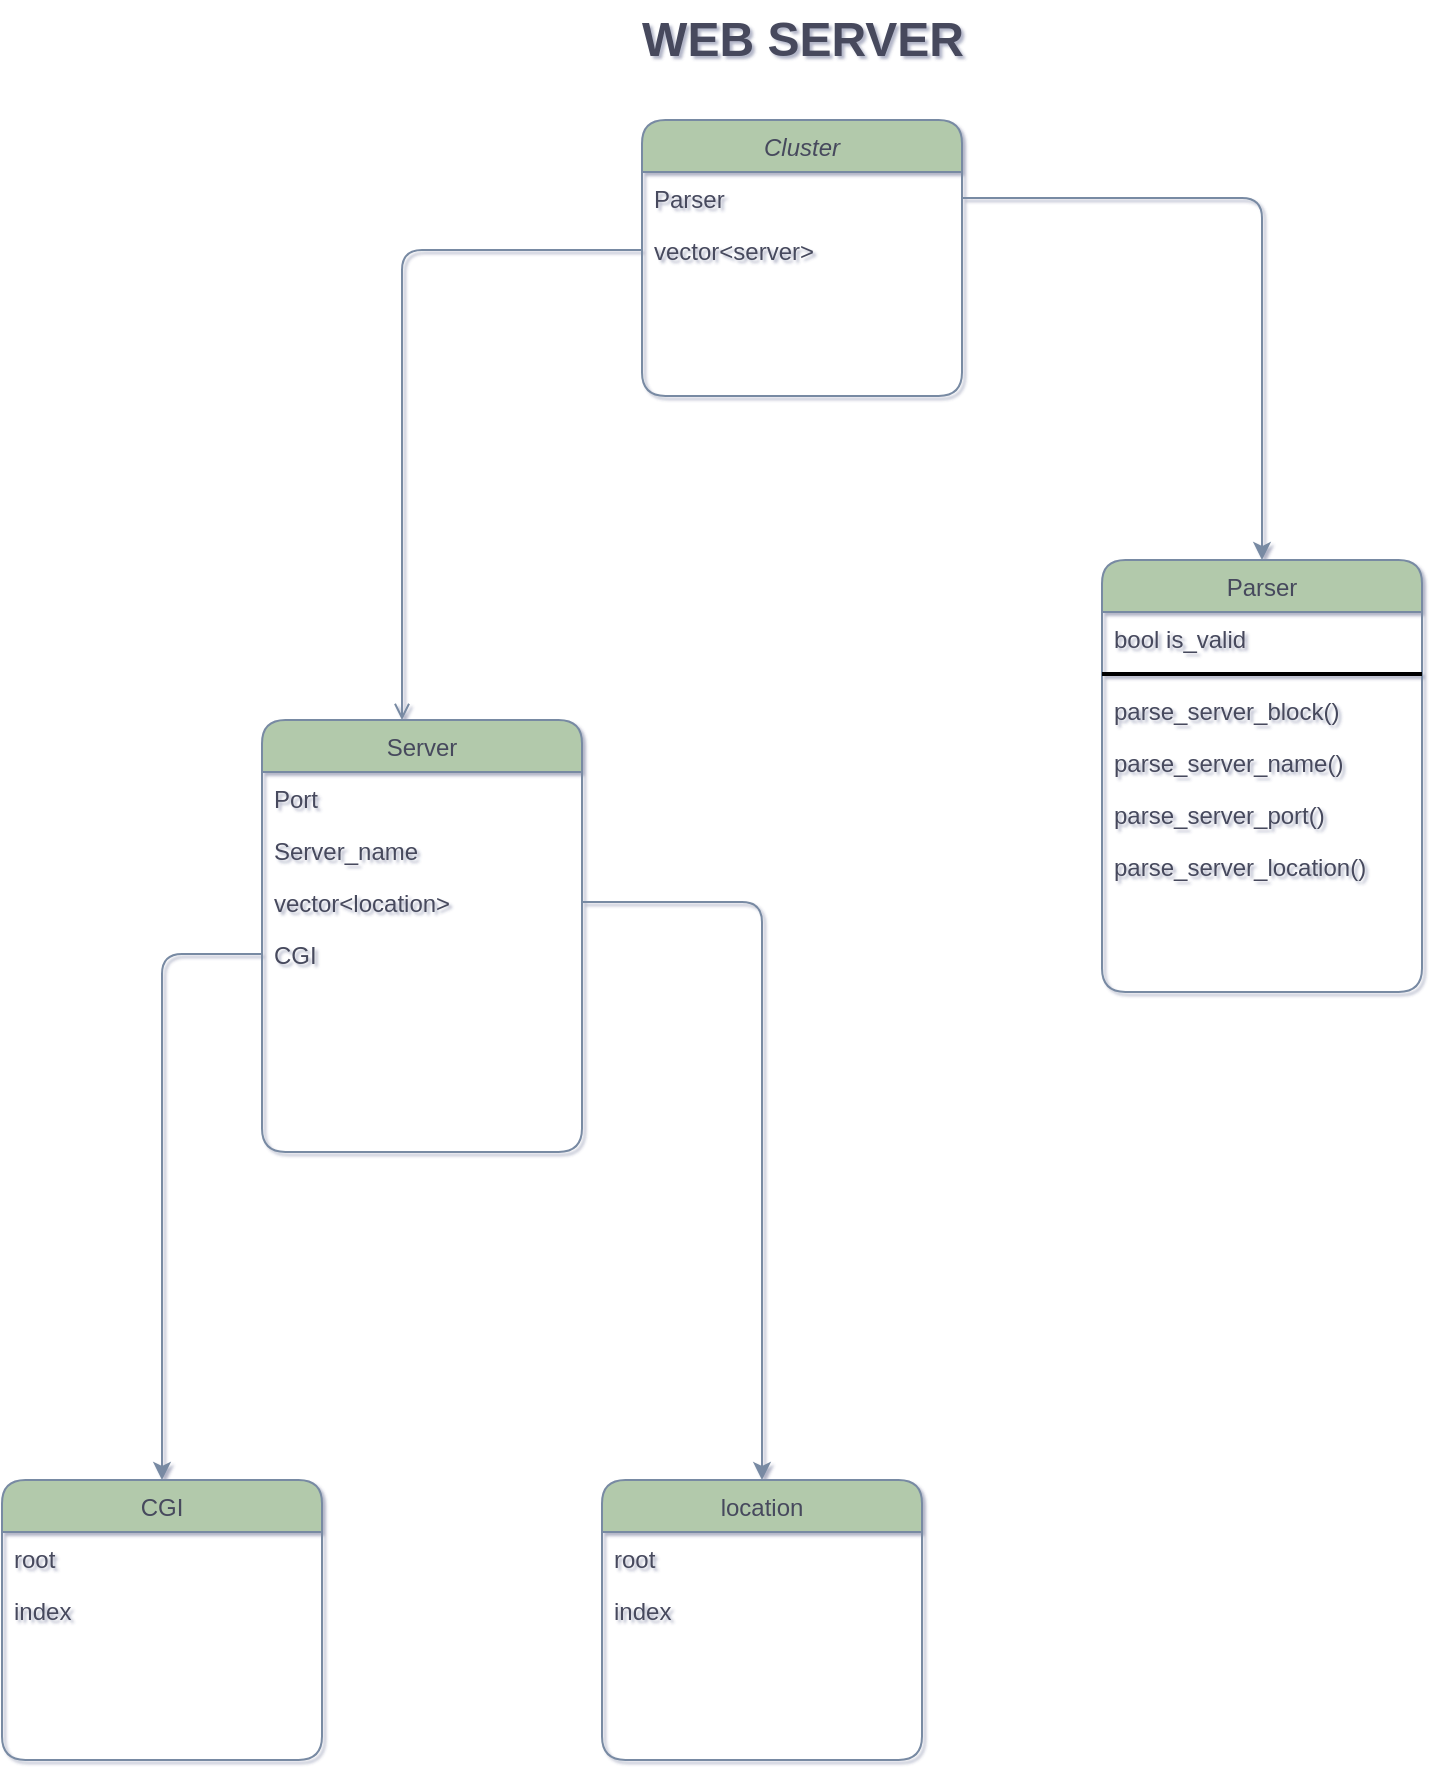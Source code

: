 <mxfile version="15.4.1" type="device"><diagram id="C5RBs43oDa-KdzZeNtuy" name="Page-1"><mxGraphModel dx="2066" dy="1186" grid="1" gridSize="10" guides="1" tooltips="1" connect="1" arrows="1" fold="1" page="1" pageScale="1" pageWidth="827" pageHeight="1169" math="0" shadow="1"><root><mxCell id="WIyWlLk6GJQsqaUBKTNV-0"/><mxCell id="WIyWlLk6GJQsqaUBKTNV-1" parent="WIyWlLk6GJQsqaUBKTNV-0"/><mxCell id="zkfFHV4jXpPFQw0GAbJ--0" value="Cluster" style="swimlane;fontStyle=2;align=center;verticalAlign=top;childLayout=stackLayout;horizontal=1;startSize=26;horizontalStack=0;resizeParent=1;resizeLast=0;collapsible=1;marginBottom=0;shadow=0;strokeWidth=1;fillColor=#B2C9AB;strokeColor=#788AA3;fontColor=#46495D;rounded=1;" parent="WIyWlLk6GJQsqaUBKTNV-1" vertex="1"><mxGeometry x="340" y="80" width="160" height="138" as="geometry"><mxRectangle x="340" y="80" width="160" height="26" as="alternateBounds"/></mxGeometry></mxCell><mxCell id="S_eWHvK3qat6fn0zsOvB-0" value="Parser" style="text;align=left;verticalAlign=top;spacingLeft=4;spacingRight=4;overflow=hidden;rotatable=0;points=[[0,0.5],[1,0.5]];portConstraint=eastwest;fontColor=#46495D;rounded=1;" vertex="1" parent="zkfFHV4jXpPFQw0GAbJ--0"><mxGeometry y="26" width="160" height="26" as="geometry"/></mxCell><mxCell id="S_eWHvK3qat6fn0zsOvB-1" value="vector&lt;server&gt;" style="text;align=left;verticalAlign=top;spacingLeft=4;spacingRight=4;overflow=hidden;rotatable=0;points=[[0,0.5],[1,0.5]];portConstraint=eastwest;fontColor=#46495D;rounded=1;" vertex="1" parent="zkfFHV4jXpPFQw0GAbJ--0"><mxGeometry y="52" width="160" height="26" as="geometry"/></mxCell><mxCell id="zkfFHV4jXpPFQw0GAbJ--13" value="location" style="swimlane;fontStyle=0;align=center;verticalAlign=top;childLayout=stackLayout;horizontal=1;startSize=26;horizontalStack=0;resizeParent=1;resizeLast=0;collapsible=1;marginBottom=0;shadow=0;strokeWidth=1;fillColor=#B2C9AB;strokeColor=#788AA3;fontColor=#46495D;rounded=1;" parent="WIyWlLk6GJQsqaUBKTNV-1" vertex="1"><mxGeometry x="320" y="760" width="160" height="140" as="geometry"><mxRectangle x="340" y="380" width="170" height="26" as="alternateBounds"/></mxGeometry></mxCell><mxCell id="zkfFHV4jXpPFQw0GAbJ--14" value="root" style="text;align=left;verticalAlign=top;spacingLeft=4;spacingRight=4;overflow=hidden;rotatable=0;points=[[0,0.5],[1,0.5]];portConstraint=eastwest;fontColor=#46495D;rounded=1;" parent="zkfFHV4jXpPFQw0GAbJ--13" vertex="1"><mxGeometry y="26" width="160" height="26" as="geometry"/></mxCell><mxCell id="S_eWHvK3qat6fn0zsOvB-5" value="index" style="text;align=left;verticalAlign=top;spacingLeft=4;spacingRight=4;overflow=hidden;rotatable=0;points=[[0,0.5],[1,0.5]];portConstraint=eastwest;fontColor=#46495D;rounded=1;" vertex="1" parent="zkfFHV4jXpPFQw0GAbJ--13"><mxGeometry y="52" width="160" height="26" as="geometry"/></mxCell><mxCell id="zkfFHV4jXpPFQw0GAbJ--17" value="Server" style="swimlane;fontStyle=0;align=center;verticalAlign=top;childLayout=stackLayout;horizontal=1;startSize=26;horizontalStack=0;resizeParent=1;resizeLast=0;collapsible=1;marginBottom=0;shadow=0;strokeWidth=1;fillColor=#B2C9AB;strokeColor=#788AA3;fontColor=#46495D;rounded=1;" parent="WIyWlLk6GJQsqaUBKTNV-1" vertex="1"><mxGeometry x="150" y="380" width="160" height="216" as="geometry"><mxRectangle x="550" y="140" width="160" height="26" as="alternateBounds"/></mxGeometry></mxCell><mxCell id="zkfFHV4jXpPFQw0GAbJ--18" value="Port&#10;" style="text;align=left;verticalAlign=top;spacingLeft=4;spacingRight=4;overflow=hidden;rotatable=0;points=[[0,0.5],[1,0.5]];portConstraint=eastwest;fontColor=#46495D;rounded=1;" parent="zkfFHV4jXpPFQw0GAbJ--17" vertex="1"><mxGeometry y="26" width="160" height="26" as="geometry"/></mxCell><mxCell id="S_eWHvK3qat6fn0zsOvB-2" value="Server_name" style="text;align=left;verticalAlign=top;spacingLeft=4;spacingRight=4;overflow=hidden;rotatable=0;points=[[0,0.5],[1,0.5]];portConstraint=eastwest;fontColor=#46495D;rounded=1;" vertex="1" parent="zkfFHV4jXpPFQw0GAbJ--17"><mxGeometry y="52" width="160" height="26" as="geometry"/></mxCell><mxCell id="S_eWHvK3qat6fn0zsOvB-3" value="vector&lt;location&gt;" style="text;align=left;verticalAlign=top;spacingLeft=4;spacingRight=4;overflow=hidden;rotatable=0;points=[[0,0.5],[1,0.5]];portConstraint=eastwest;fontColor=#46495D;rounded=1;" vertex="1" parent="zkfFHV4jXpPFQw0GAbJ--17"><mxGeometry y="78" width="160" height="26" as="geometry"/></mxCell><mxCell id="S_eWHvK3qat6fn0zsOvB-12" value="CGI" style="text;align=left;verticalAlign=top;spacingLeft=4;spacingRight=4;overflow=hidden;rotatable=0;points=[[0,0.5],[1,0.5]];portConstraint=eastwest;fontColor=#46495D;rounded=1;" vertex="1" parent="zkfFHV4jXpPFQw0GAbJ--17"><mxGeometry y="104" width="160" height="26" as="geometry"/></mxCell><mxCell id="zkfFHV4jXpPFQw0GAbJ--26" value="" style="endArrow=open;shadow=0;strokeWidth=1;endFill=1;edgeStyle=elbowEdgeStyle;elbow=vertical;exitX=0;exitY=0.5;exitDx=0;exitDy=0;strokeColor=#788AA3;fontColor=#46495D;" parent="WIyWlLk6GJQsqaUBKTNV-1" source="S_eWHvK3qat6fn0zsOvB-1" target="zkfFHV4jXpPFQw0GAbJ--17" edge="1"><mxGeometry x="0.5" y="41" relative="1" as="geometry"><mxPoint x="380" y="192" as="sourcePoint"/><mxPoint x="540" y="192" as="targetPoint"/><mxPoint x="-40" y="32" as="offset"/><Array as="points"><mxPoint x="220" y="145"/><mxPoint x="240" y="300"/><mxPoint x="310" y="145"/><mxPoint x="310" y="140"/><mxPoint x="190" y="105"/></Array></mxGeometry></mxCell><mxCell id="S_eWHvK3qat6fn0zsOvB-4" style="edgeStyle=orthogonalEdgeStyle;orthogonalLoop=1;jettySize=auto;html=1;exitX=1;exitY=0.5;exitDx=0;exitDy=0;strokeColor=#788AA3;fontColor=#46495D;" edge="1" parent="WIyWlLk6GJQsqaUBKTNV-1" source="S_eWHvK3qat6fn0zsOvB-3" target="zkfFHV4jXpPFQw0GAbJ--13"><mxGeometry relative="1" as="geometry"><mxPoint x="370" y="795" as="targetPoint"/><Array as="points"><mxPoint x="400" y="471"/></Array></mxGeometry></mxCell><mxCell id="S_eWHvK3qat6fn0zsOvB-6" value="Parser" style="swimlane;fontStyle=0;align=center;verticalAlign=top;childLayout=stackLayout;horizontal=1;startSize=26;horizontalStack=0;resizeParent=1;resizeLast=0;collapsible=1;marginBottom=0;shadow=0;strokeWidth=1;fillColor=#B2C9AB;strokeColor=#788AA3;fontColor=#46495D;rounded=1;" vertex="1" parent="WIyWlLk6GJQsqaUBKTNV-1"><mxGeometry x="570" y="300" width="160" height="216" as="geometry"><mxRectangle x="550" y="140" width="160" height="26" as="alternateBounds"/></mxGeometry></mxCell><mxCell id="S_eWHvK3qat6fn0zsOvB-7" value="bool is_valid" style="text;align=left;verticalAlign=top;spacingLeft=4;spacingRight=4;overflow=hidden;rotatable=0;points=[[0,0.5],[1,0.5]];portConstraint=eastwest;fontColor=#46495D;rounded=1;" vertex="1" parent="S_eWHvK3qat6fn0zsOvB-6"><mxGeometry y="26" width="160" height="26" as="geometry"/></mxCell><mxCell id="S_eWHvK3qat6fn0zsOvB-17" value="" style="line;strokeWidth=2;html=1;rounded=0;sketch=0;fontColor=#46495D;fillColor=#B2C9AB;" vertex="1" parent="S_eWHvK3qat6fn0zsOvB-6"><mxGeometry y="52" width="160" height="10" as="geometry"/></mxCell><mxCell id="S_eWHvK3qat6fn0zsOvB-19" value="parse_server_block()" style="text;align=left;verticalAlign=top;spacingLeft=4;spacingRight=4;overflow=hidden;rotatable=0;points=[[0,0.5],[1,0.5]];portConstraint=eastwest;fontColor=#46495D;rounded=1;" vertex="1" parent="S_eWHvK3qat6fn0zsOvB-6"><mxGeometry y="62" width="160" height="26" as="geometry"/></mxCell><mxCell id="S_eWHvK3qat6fn0zsOvB-20" value="parse_server_name()" style="text;align=left;verticalAlign=top;spacingLeft=4;spacingRight=4;overflow=hidden;rotatable=0;points=[[0,0.5],[1,0.5]];portConstraint=eastwest;fontColor=#46495D;rounded=1;" vertex="1" parent="S_eWHvK3qat6fn0zsOvB-6"><mxGeometry y="88" width="160" height="26" as="geometry"/></mxCell><mxCell id="S_eWHvK3qat6fn0zsOvB-21" value="parse_server_port()" style="text;align=left;verticalAlign=top;spacingLeft=4;spacingRight=4;overflow=hidden;rotatable=0;points=[[0,0.5],[1,0.5]];portConstraint=eastwest;fontColor=#46495D;rounded=1;" vertex="1" parent="S_eWHvK3qat6fn0zsOvB-6"><mxGeometry y="114" width="160" height="26" as="geometry"/></mxCell><mxCell id="S_eWHvK3qat6fn0zsOvB-22" value="parse_server_location()" style="text;align=left;verticalAlign=top;spacingLeft=4;spacingRight=4;overflow=hidden;rotatable=0;points=[[0,0.5],[1,0.5]];portConstraint=eastwest;fontColor=#46495D;rounded=1;" vertex="1" parent="S_eWHvK3qat6fn0zsOvB-6"><mxGeometry y="140" width="160" height="26" as="geometry"/></mxCell><mxCell id="S_eWHvK3qat6fn0zsOvB-10" style="edgeStyle=orthogonalEdgeStyle;orthogonalLoop=1;jettySize=auto;html=1;exitX=1;exitY=0.5;exitDx=0;exitDy=0;entryX=0.5;entryY=0;entryDx=0;entryDy=0;strokeColor=#788AA3;fontColor=#46495D;" edge="1" parent="WIyWlLk6GJQsqaUBKTNV-1" source="S_eWHvK3qat6fn0zsOvB-0" target="S_eWHvK3qat6fn0zsOvB-6"><mxGeometry relative="1" as="geometry"/></mxCell><mxCell id="S_eWHvK3qat6fn0zsOvB-11" value="WEB SERVER" style="text;strokeColor=none;fillColor=none;html=1;fontSize=24;fontStyle=1;verticalAlign=middle;align=center;fontColor=#46495D;rounded=1;" vertex="1" parent="WIyWlLk6GJQsqaUBKTNV-1"><mxGeometry x="370" y="20" width="100" height="40" as="geometry"/></mxCell><mxCell id="S_eWHvK3qat6fn0zsOvB-13" value="CGI" style="swimlane;fontStyle=0;align=center;verticalAlign=top;childLayout=stackLayout;horizontal=1;startSize=26;horizontalStack=0;resizeParent=1;resizeLast=0;collapsible=1;marginBottom=0;shadow=0;strokeWidth=1;fillColor=#B2C9AB;strokeColor=#788AA3;fontColor=#46495D;rounded=1;" vertex="1" parent="WIyWlLk6GJQsqaUBKTNV-1"><mxGeometry x="20" y="760" width="160" height="140" as="geometry"><mxRectangle x="340" y="380" width="170" height="26" as="alternateBounds"/></mxGeometry></mxCell><mxCell id="S_eWHvK3qat6fn0zsOvB-14" value="root" style="text;align=left;verticalAlign=top;spacingLeft=4;spacingRight=4;overflow=hidden;rotatable=0;points=[[0,0.5],[1,0.5]];portConstraint=eastwest;fontColor=#46495D;rounded=1;" vertex="1" parent="S_eWHvK3qat6fn0zsOvB-13"><mxGeometry y="26" width="160" height="26" as="geometry"/></mxCell><mxCell id="S_eWHvK3qat6fn0zsOvB-15" value="index" style="text;align=left;verticalAlign=top;spacingLeft=4;spacingRight=4;overflow=hidden;rotatable=0;points=[[0,0.5],[1,0.5]];portConstraint=eastwest;fontColor=#46495D;rounded=1;" vertex="1" parent="S_eWHvK3qat6fn0zsOvB-13"><mxGeometry y="52" width="160" height="26" as="geometry"/></mxCell><mxCell id="S_eWHvK3qat6fn0zsOvB-16" style="edgeStyle=orthogonalEdgeStyle;orthogonalLoop=1;jettySize=auto;html=1;strokeColor=#788AA3;fontColor=#46495D;" edge="1" parent="WIyWlLk6GJQsqaUBKTNV-1" source="S_eWHvK3qat6fn0zsOvB-12" target="S_eWHvK3qat6fn0zsOvB-13"><mxGeometry relative="1" as="geometry"/></mxCell></root></mxGraphModel></diagram></mxfile>